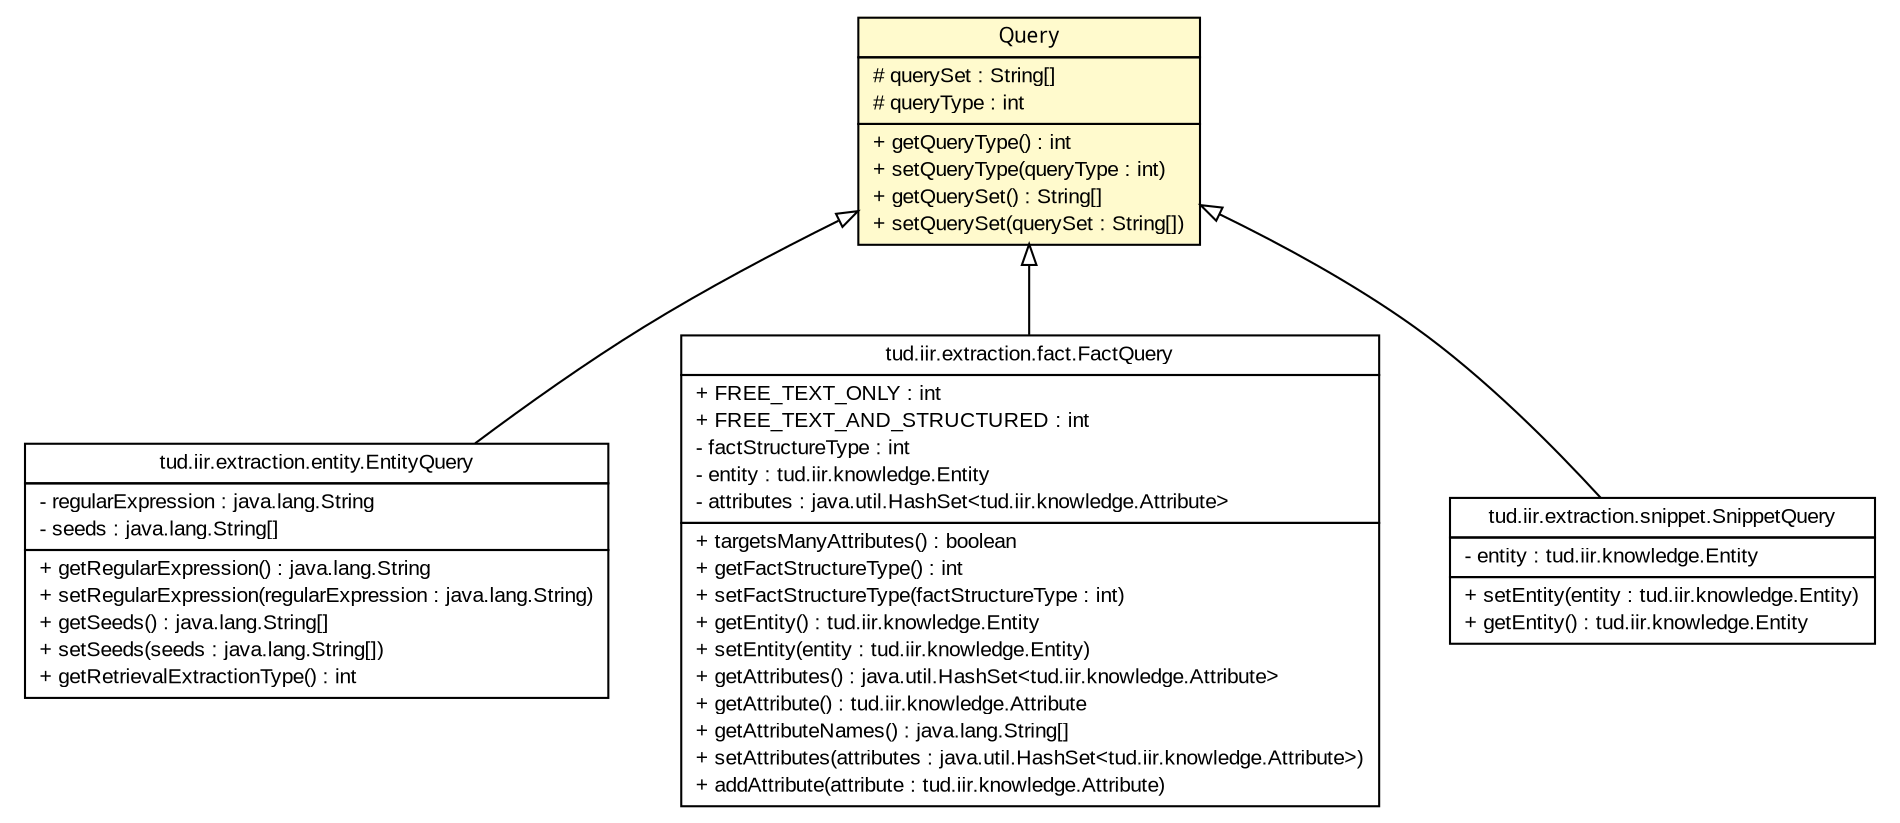 #!/usr/local/bin/dot
#
# Class diagram 
# Generated by UMLGraph version 5.2 (http://www.umlgraph.org/)
#

digraph G {
	edge [fontname="arial",fontsize=10,labelfontname="arial",labelfontsize=10];
	node [fontname="arial",fontsize=10,shape=plaintext];
	nodesep=0.25;
	ranksep=0.5;
	// tud.iir.extraction.Query
	c20347 [label=<<table title="tud.iir.extraction.Query" border="0" cellborder="1" cellspacing="0" cellpadding="2" port="p" bgcolor="lemonChiffon" href="./Query.html">
		<tr><td><table border="0" cellspacing="0" cellpadding="1">
<tr><td align="center" balign="center"><font face="ariali"> Query </font></td></tr>
		</table></td></tr>
		<tr><td><table border="0" cellspacing="0" cellpadding="1">
<tr><td align="left" balign="left"> # querySet : String[] </td></tr>
<tr><td align="left" balign="left"> # queryType : int </td></tr>
		</table></td></tr>
		<tr><td><table border="0" cellspacing="0" cellpadding="1">
<tr><td align="left" balign="left"> + getQueryType() : int </td></tr>
<tr><td align="left" balign="left"> + setQueryType(queryType : int) </td></tr>
<tr><td align="left" balign="left"> + getQuerySet() : String[] </td></tr>
<tr><td align="left" balign="left"> + setQuerySet(querySet : String[]) </td></tr>
		</table></td></tr>
		</table>>, fontname="arial", fontcolor="black", fontsize=10.0];
	// tud.iir.extraction.entity.EntityQuery
	c20367 [label=<<table title="tud.iir.extraction.entity.EntityQuery" border="0" cellborder="1" cellspacing="0" cellpadding="2" port="p" href="./entity/EntityQuery.html">
		<tr><td><table border="0" cellspacing="0" cellpadding="1">
<tr><td align="center" balign="center"> tud.iir.extraction.entity.EntityQuery </td></tr>
		</table></td></tr>
		<tr><td><table border="0" cellspacing="0" cellpadding="1">
<tr><td align="left" balign="left"> - regularExpression : java.lang.String </td></tr>
<tr><td align="left" balign="left"> - seeds : java.lang.String[] </td></tr>
		</table></td></tr>
		<tr><td><table border="0" cellspacing="0" cellpadding="1">
<tr><td align="left" balign="left"> + getRegularExpression() : java.lang.String </td></tr>
<tr><td align="left" balign="left"> + setRegularExpression(regularExpression : java.lang.String) </td></tr>
<tr><td align="left" balign="left"> + getSeeds() : java.lang.String[] </td></tr>
<tr><td align="left" balign="left"> + setSeeds(seeds : java.lang.String[]) </td></tr>
<tr><td align="left" balign="left"> + getRetrievalExtractionType() : int </td></tr>
		</table></td></tr>
		</table>>, fontname="arial", fontcolor="black", fontsize=10.0];
	// tud.iir.extraction.fact.FactQuery
	c20382 [label=<<table title="tud.iir.extraction.fact.FactQuery" border="0" cellborder="1" cellspacing="0" cellpadding="2" port="p" href="./fact/FactQuery.html">
		<tr><td><table border="0" cellspacing="0" cellpadding="1">
<tr><td align="center" balign="center"> tud.iir.extraction.fact.FactQuery </td></tr>
		</table></td></tr>
		<tr><td><table border="0" cellspacing="0" cellpadding="1">
<tr><td align="left" balign="left"> + FREE_TEXT_ONLY : int </td></tr>
<tr><td align="left" balign="left"> + FREE_TEXT_AND_STRUCTURED : int </td></tr>
<tr><td align="left" balign="left"> - factStructureType : int </td></tr>
<tr><td align="left" balign="left"> - entity : tud.iir.knowledge.Entity </td></tr>
<tr><td align="left" balign="left"> - attributes : java.util.HashSet&lt;tud.iir.knowledge.Attribute&gt; </td></tr>
		</table></td></tr>
		<tr><td><table border="0" cellspacing="0" cellpadding="1">
<tr><td align="left" balign="left"> + targetsManyAttributes() : boolean </td></tr>
<tr><td align="left" balign="left"> + getFactStructureType() : int </td></tr>
<tr><td align="left" balign="left"> + setFactStructureType(factStructureType : int) </td></tr>
<tr><td align="left" balign="left"> + getEntity() : tud.iir.knowledge.Entity </td></tr>
<tr><td align="left" balign="left"> + setEntity(entity : tud.iir.knowledge.Entity) </td></tr>
<tr><td align="left" balign="left"> + getAttributes() : java.util.HashSet&lt;tud.iir.knowledge.Attribute&gt; </td></tr>
<tr><td align="left" balign="left"> + getAttribute() : tud.iir.knowledge.Attribute </td></tr>
<tr><td align="left" balign="left"> + getAttributeNames() : java.lang.String[] </td></tr>
<tr><td align="left" balign="left"> + setAttributes(attributes : java.util.HashSet&lt;tud.iir.knowledge.Attribute&gt;) </td></tr>
<tr><td align="left" balign="left"> + addAttribute(attribute : tud.iir.knowledge.Attribute) </td></tr>
		</table></td></tr>
		</table>>, fontname="arial", fontcolor="black", fontsize=10.0];
	// tud.iir.extraction.snippet.SnippetQuery
	c20397 [label=<<table title="tud.iir.extraction.snippet.SnippetQuery" border="0" cellborder="1" cellspacing="0" cellpadding="2" port="p" href="./snippet/SnippetQuery.html">
		<tr><td><table border="0" cellspacing="0" cellpadding="1">
<tr><td align="center" balign="center"> tud.iir.extraction.snippet.SnippetQuery </td></tr>
		</table></td></tr>
		<tr><td><table border="0" cellspacing="0" cellpadding="1">
<tr><td align="left" balign="left"> - entity : tud.iir.knowledge.Entity </td></tr>
		</table></td></tr>
		<tr><td><table border="0" cellspacing="0" cellpadding="1">
<tr><td align="left" balign="left"> + setEntity(entity : tud.iir.knowledge.Entity) </td></tr>
<tr><td align="left" balign="left"> + getEntity() : tud.iir.knowledge.Entity </td></tr>
		</table></td></tr>
		</table>>, fontname="arial", fontcolor="black", fontsize=10.0];
	//tud.iir.extraction.entity.EntityQuery extends tud.iir.extraction.Query
	c20347:p -> c20367:p [dir=back,arrowtail=empty];
	//tud.iir.extraction.fact.FactQuery extends tud.iir.extraction.Query
	c20347:p -> c20382:p [dir=back,arrowtail=empty];
	//tud.iir.extraction.snippet.SnippetQuery extends tud.iir.extraction.Query
	c20347:p -> c20397:p [dir=back,arrowtail=empty];
}

